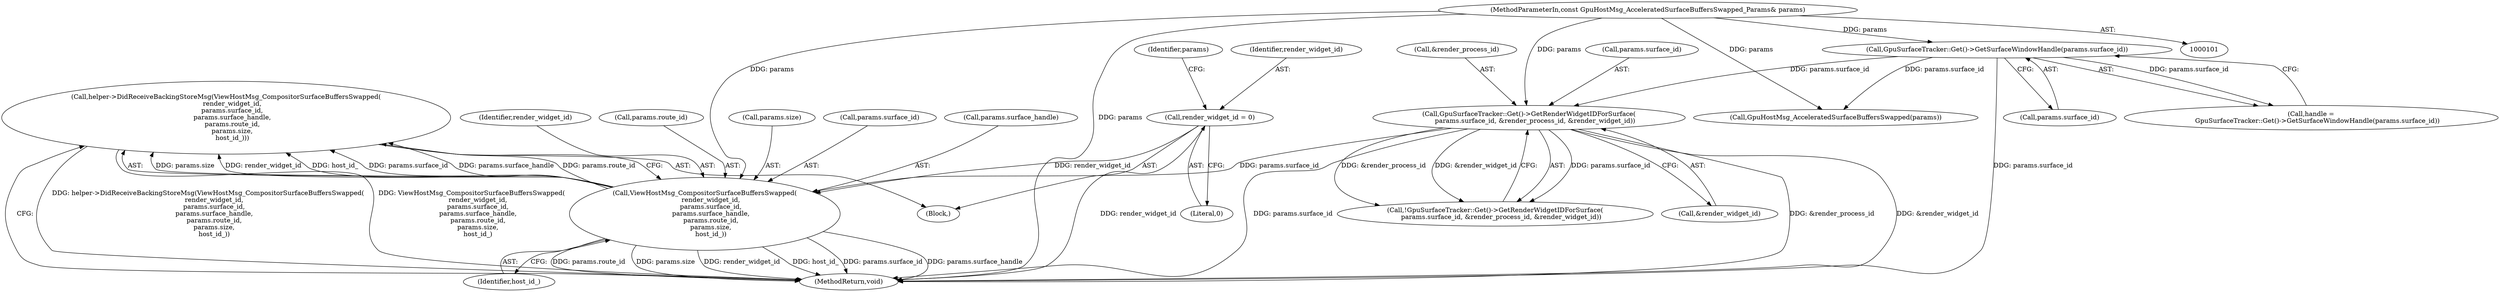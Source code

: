 digraph "0_Chrome_18d67244984a574ba2dd8779faabc0e3e34f4b76_2@API" {
"1000154" [label="(Call,helper->DidReceiveBackingStoreMsg(ViewHostMsg_CompositorSurfaceBuffersSwapped(\n      render_widget_id,\n      params.surface_id,\n      params.surface_handle,\n      params.route_id,\n      params.size,\n      host_id_)))"];
"1000155" [label="(Call,ViewHostMsg_CompositorSurfaceBuffersSwapped(\n      render_widget_id,\n      params.surface_id,\n      params.surface_handle,\n      params.route_id,\n      params.size,\n      host_id_))"];
"1000129" [label="(Call,render_widget_id = 0)"];
"1000134" [label="(Call,GpuSurfaceTracker::Get()->GetRenderWidgetIDForSurface(\n      params.surface_id, &render_process_id, &render_widget_id))"];
"1000110" [label="(Call,GpuSurfaceTracker::Get()->GetSurfaceWindowHandle(params.surface_id))"];
"1000102" [label="(MethodParameterIn,const GpuHostMsg_AcceleratedSurfaceBuffersSwapped_Params& params)"];
"1000136" [label="(Identifier,params)"];
"1000135" [label="(Call,params.surface_id)"];
"1000163" [label="(Call,params.route_id)"];
"1000133" [label="(Call,!GpuSurfaceTracker::Get()->GetRenderWidgetIDForSurface(\n      params.surface_id, &render_process_id, &render_widget_id))"];
"1000103" [label="(Block,)"];
"1000154" [label="(Call,helper->DidReceiveBackingStoreMsg(ViewHostMsg_CompositorSurfaceBuffersSwapped(\n      render_widget_id,\n      params.surface_id,\n      params.surface_handle,\n      params.route_id,\n      params.size,\n      host_id_)))"];
"1000170" [label="(MethodReturn,void)"];
"1000134" [label="(Call,GpuSurfaceTracker::Get()->GetRenderWidgetIDForSurface(\n      params.surface_id, &render_process_id, &render_widget_id))"];
"1000138" [label="(Call,&render_process_id)"];
"1000169" [label="(Identifier,host_id_)"];
"1000120" [label="(Call,GpuHostMsg_AcceleratedSurfaceBuffersSwapped(params))"];
"1000129" [label="(Call,render_widget_id = 0)"];
"1000155" [label="(Call,ViewHostMsg_CompositorSurfaceBuffersSwapped(\n      render_widget_id,\n      params.surface_id,\n      params.surface_handle,\n      params.route_id,\n      params.size,\n      host_id_))"];
"1000166" [label="(Call,params.size)"];
"1000110" [label="(Call,GpuSurfaceTracker::Get()->GetSurfaceWindowHandle(params.surface_id))"];
"1000111" [label="(Call,params.surface_id)"];
"1000131" [label="(Literal,0)"];
"1000108" [label="(Call,handle =\n      GpuSurfaceTracker::Get()->GetSurfaceWindowHandle(params.surface_id))"];
"1000157" [label="(Call,params.surface_id)"];
"1000140" [label="(Call,&render_widget_id)"];
"1000160" [label="(Call,params.surface_handle)"];
"1000102" [label="(MethodParameterIn,const GpuHostMsg_AcceleratedSurfaceBuffersSwapped_Params& params)"];
"1000156" [label="(Identifier,render_widget_id)"];
"1000130" [label="(Identifier,render_widget_id)"];
"1000154" -> "1000103"  [label="AST: "];
"1000154" -> "1000155"  [label="CFG: "];
"1000155" -> "1000154"  [label="AST: "];
"1000170" -> "1000154"  [label="CFG: "];
"1000154" -> "1000170"  [label="DDG: helper->DidReceiveBackingStoreMsg(ViewHostMsg_CompositorSurfaceBuffersSwapped(\n      render_widget_id,\n      params.surface_id,\n      params.surface_handle,\n      params.route_id,\n      params.size,\n      host_id_))"];
"1000154" -> "1000170"  [label="DDG: ViewHostMsg_CompositorSurfaceBuffersSwapped(\n      render_widget_id,\n      params.surface_id,\n      params.surface_handle,\n      params.route_id,\n      params.size,\n      host_id_)"];
"1000155" -> "1000154"  [label="DDG: params.size"];
"1000155" -> "1000154"  [label="DDG: render_widget_id"];
"1000155" -> "1000154"  [label="DDG: host_id_"];
"1000155" -> "1000154"  [label="DDG: params.surface_id"];
"1000155" -> "1000154"  [label="DDG: params.surface_handle"];
"1000155" -> "1000154"  [label="DDG: params.route_id"];
"1000155" -> "1000169"  [label="CFG: "];
"1000156" -> "1000155"  [label="AST: "];
"1000157" -> "1000155"  [label="AST: "];
"1000160" -> "1000155"  [label="AST: "];
"1000163" -> "1000155"  [label="AST: "];
"1000166" -> "1000155"  [label="AST: "];
"1000169" -> "1000155"  [label="AST: "];
"1000155" -> "1000170"  [label="DDG: host_id_"];
"1000155" -> "1000170"  [label="DDG: params.surface_id"];
"1000155" -> "1000170"  [label="DDG: params.surface_handle"];
"1000155" -> "1000170"  [label="DDG: params.route_id"];
"1000155" -> "1000170"  [label="DDG: params.size"];
"1000155" -> "1000170"  [label="DDG: render_widget_id"];
"1000129" -> "1000155"  [label="DDG: render_widget_id"];
"1000134" -> "1000155"  [label="DDG: params.surface_id"];
"1000102" -> "1000155"  [label="DDG: params"];
"1000129" -> "1000103"  [label="AST: "];
"1000129" -> "1000131"  [label="CFG: "];
"1000130" -> "1000129"  [label="AST: "];
"1000131" -> "1000129"  [label="AST: "];
"1000136" -> "1000129"  [label="CFG: "];
"1000129" -> "1000170"  [label="DDG: render_widget_id"];
"1000134" -> "1000133"  [label="AST: "];
"1000134" -> "1000140"  [label="CFG: "];
"1000135" -> "1000134"  [label="AST: "];
"1000138" -> "1000134"  [label="AST: "];
"1000140" -> "1000134"  [label="AST: "];
"1000133" -> "1000134"  [label="CFG: "];
"1000134" -> "1000170"  [label="DDG: &render_widget_id"];
"1000134" -> "1000170"  [label="DDG: params.surface_id"];
"1000134" -> "1000170"  [label="DDG: &render_process_id"];
"1000134" -> "1000133"  [label="DDG: params.surface_id"];
"1000134" -> "1000133"  [label="DDG: &render_process_id"];
"1000134" -> "1000133"  [label="DDG: &render_widget_id"];
"1000110" -> "1000134"  [label="DDG: params.surface_id"];
"1000102" -> "1000134"  [label="DDG: params"];
"1000110" -> "1000108"  [label="AST: "];
"1000110" -> "1000111"  [label="CFG: "];
"1000111" -> "1000110"  [label="AST: "];
"1000108" -> "1000110"  [label="CFG: "];
"1000110" -> "1000170"  [label="DDG: params.surface_id"];
"1000110" -> "1000108"  [label="DDG: params.surface_id"];
"1000102" -> "1000110"  [label="DDG: params"];
"1000110" -> "1000120"  [label="DDG: params.surface_id"];
"1000102" -> "1000101"  [label="AST: "];
"1000102" -> "1000170"  [label="DDG: params"];
"1000102" -> "1000120"  [label="DDG: params"];
}
